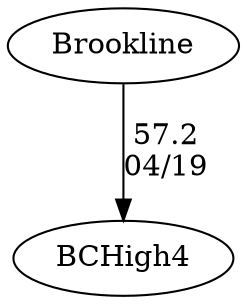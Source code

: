 digraph boys4eightsBrookline {BCHigh4 [URL="boys4eightsBrooklineBCHigh4.html"];Brookline [URL="boys4eightsBrooklineBrookline.html"];Brookline -> BCHigh4[label="57.2
04/19", weight="43", tooltip="NEIRA Boys Eights,Brookline vs. BC High			
Distance: 1250 Conditions: Blustery conditions, 12-15mph crosswind Comments: Challenging conditions to align boats, as the 3V and 2V races started below the line; times should be compared between races. Lower/novice crews raced in fours. Thanks to Brookline for a spirited morning of racing on the windy Charles!
None", URL="http://www.row2k.com/results/resultspage.cfm?UID=57012D86F8D9018705A9C77CE7885D58&cat=1", random="random"]}
